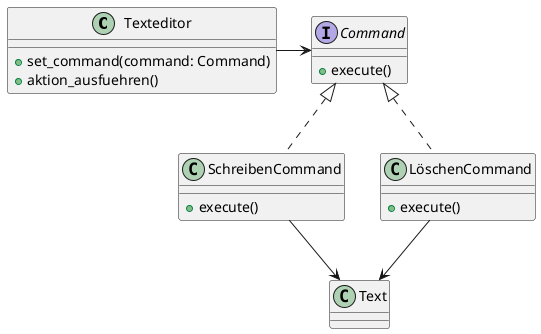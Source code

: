 @startuml
                   class Texteditor {
                     +set_command(command: Command)
                     +aktion_ausfuehren()
                   }

                   interface Command {
                     +execute()
                   }

                   class SchreibenCommand {
                     +execute()
                   }

                   class LöschenCommand {
                     +execute()
                   }

                   class Text { }

                   Texteditor -right-> Command
                   Command <|.. SchreibenCommand
                   Command <|.. LöschenCommand
                   SchreibenCommand -down-> Text
                   LöschenCommand -down-> Text
                   @enduml